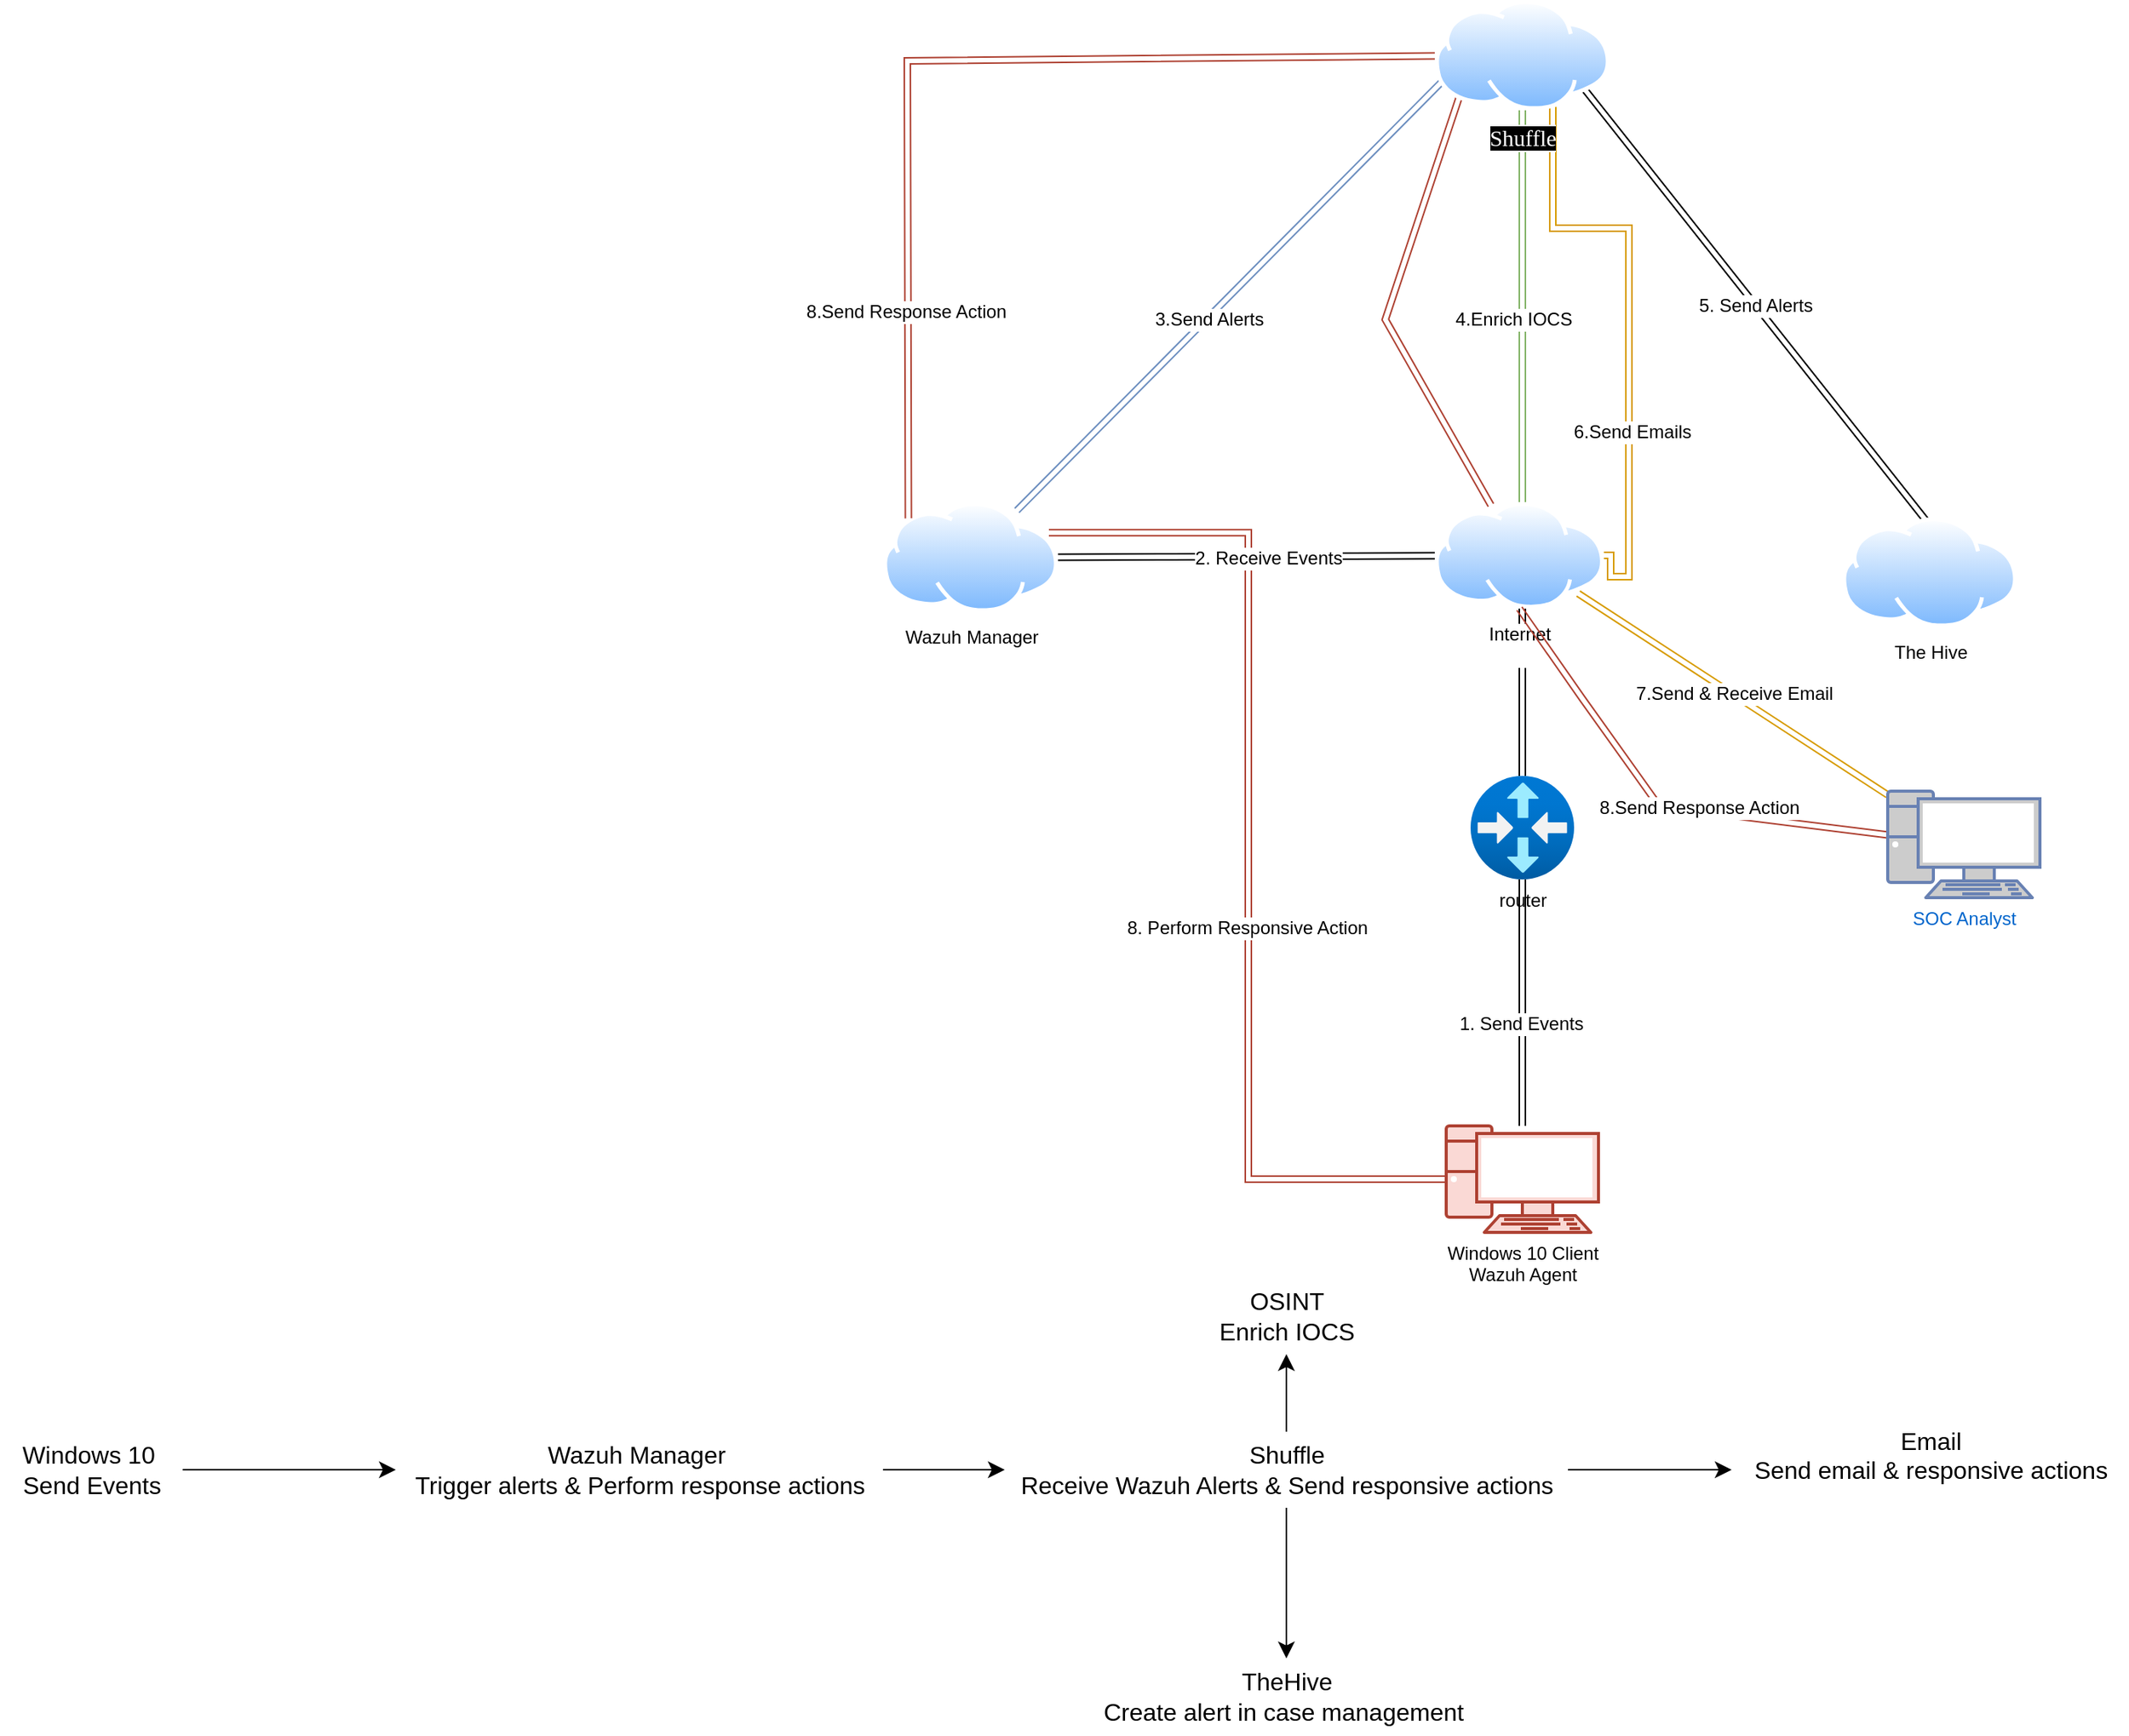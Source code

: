 <mxfile version="24.9.1">
  <diagram name="Page-1" id="bsOLxiMiNHzvZktkI300">
    <mxGraphModel dx="3235" dy="1943" grid="1" gridSize="10" guides="1" tooltips="1" connect="1" arrows="1" fold="1" page="1" pageScale="1" pageWidth="850" pageHeight="1100" math="0" shadow="0">
      <root>
        <mxCell id="0" />
        <mxCell id="1" parent="0" />
        <mxCell id="K7ECoLbRDUBTK7f3nJPs-22" style="edgeStyle=orthogonalEdgeStyle;rounded=0;orthogonalLoop=1;jettySize=auto;html=1;entryX=1;entryY=0.25;entryDx=0;entryDy=0;fontSize=12;shape=link;fillColor=#fad9d5;strokeColor=#ae4132;" edge="1" parent="1" source="rfiSgZxfOolpitJeeGe8-1" target="rfiSgZxfOolpitJeeGe8-5">
          <mxGeometry relative="1" as="geometry">
            <Array as="points">
              <mxPoint x="230" y="795" />
              <mxPoint x="230" y="371" />
            </Array>
          </mxGeometry>
        </mxCell>
        <mxCell id="K7ECoLbRDUBTK7f3nJPs-23" value="8. Perform Responsive Action" style="edgeLabel;html=1;align=center;verticalAlign=middle;resizable=0;points=[];fontSize=12;" vertex="1" connectable="0" parent="K7ECoLbRDUBTK7f3nJPs-22">
          <mxGeometry x="-0.14" y="1" relative="1" as="geometry">
            <mxPoint as="offset" />
          </mxGeometry>
        </mxCell>
        <mxCell id="rfiSgZxfOolpitJeeGe8-1" value="Windows 10 Client&lt;div&gt;Wazuh Agent&lt;/div&gt;&lt;div&gt;&lt;br&gt;&lt;/div&gt;" style="verticalAlign=top;verticalLabelPosition=bottom;labelPosition=center;align=center;html=1;outlineConnect=0;fillColor=#fad9d5;strokeColor=#ae4132;gradientDirection=north;strokeWidth=2;shape=mxgraph.networks.pc;" parent="1" vertex="1">
          <mxGeometry x="360" y="760" width="100" height="70" as="geometry" />
        </mxCell>
        <mxCell id="K7ECoLbRDUBTK7f3nJPs-1" value="" style="edgeStyle=orthogonalEdgeStyle;rounded=0;orthogonalLoop=1;jettySize=auto;html=1;fontSize=12;shape=link;" edge="1" parent="1" source="rfiSgZxfOolpitJeeGe8-2" target="rfiSgZxfOolpitJeeGe8-3">
          <mxGeometry relative="1" as="geometry">
            <Array as="points">
              <mxPoint x="410" y="470" />
              <mxPoint x="410" y="470" />
            </Array>
          </mxGeometry>
        </mxCell>
        <mxCell id="rfiSgZxfOolpitJeeGe8-2" value="router&lt;div&gt;&lt;br&gt;&lt;/div&gt;" style="image;aspect=fixed;html=1;points=[];align=center;fontSize=12;image=img/lib/azure2/networking/Virtual_Router.svg;" parent="1" vertex="1">
          <mxGeometry x="376" y="530" width="68" height="68" as="geometry" />
        </mxCell>
        <mxCell id="K7ECoLbRDUBTK7f3nJPs-2" style="edgeStyle=none;curved=1;rounded=0;orthogonalLoop=1;jettySize=auto;html=1;fontSize=12;shape=link;" edge="1" parent="1" source="rfiSgZxfOolpitJeeGe8-3" target="rfiSgZxfOolpitJeeGe8-5">
          <mxGeometry relative="1" as="geometry">
            <mxPoint x="303.186" y="373.94" as="sourcePoint" />
            <mxPoint x="80.0" y="378.518" as="targetPoint" />
            <Array as="points">
              <mxPoint x="180" y="386" />
            </Array>
          </mxGeometry>
        </mxCell>
        <mxCell id="K7ECoLbRDUBTK7f3nJPs-3" value="2. Receive Events" style="edgeLabel;html=1;align=center;verticalAlign=middle;resizable=0;points=[];fontSize=12;" vertex="1" connectable="0" parent="K7ECoLbRDUBTK7f3nJPs-2">
          <mxGeometry x="-0.111" y="1" relative="1" as="geometry">
            <mxPoint as="offset" />
          </mxGeometry>
        </mxCell>
        <mxCell id="K7ECoLbRDUBTK7f3nJPs-6" style="edgeStyle=orthogonalEdgeStyle;rounded=0;orthogonalLoop=1;jettySize=auto;html=1;entryX=0.5;entryY=1;entryDx=0;entryDy=0;fontSize=12;shape=link;fillColor=#d5e8d4;strokeColor=#82b366;" edge="1" parent="1" source="rfiSgZxfOolpitJeeGe8-3" target="rfiSgZxfOolpitJeeGe8-6">
          <mxGeometry relative="1" as="geometry">
            <Array as="points">
              <mxPoint x="410" y="230" />
              <mxPoint x="410" y="230" />
            </Array>
          </mxGeometry>
        </mxCell>
        <mxCell id="K7ECoLbRDUBTK7f3nJPs-10" value="4.Enrich IOCS" style="edgeLabel;html=1;align=center;verticalAlign=middle;resizable=0;points=[];fontSize=12;" vertex="1" connectable="0" parent="K7ECoLbRDUBTK7f3nJPs-6">
          <mxGeometry x="-0.065" y="5" relative="1" as="geometry">
            <mxPoint x="-1" as="offset" />
          </mxGeometry>
        </mxCell>
        <mxCell id="K7ECoLbRDUBTK7f3nJPs-15" value="7.Send &amp;amp; Receive Email" style="edgeStyle=none;curved=1;rounded=0;orthogonalLoop=1;jettySize=auto;html=1;fontSize=12;fillColor=#ffe6cc;strokeColor=#d79b00;shape=link;" edge="1" parent="1" source="rfiSgZxfOolpitJeeGe8-3" target="rfiSgZxfOolpitJeeGe8-10">
          <mxGeometry relative="1" as="geometry" />
        </mxCell>
        <mxCell id="K7ECoLbRDUBTK7f3nJPs-19" style="rounded=0;orthogonalLoop=1;jettySize=auto;html=1;entryX=0;entryY=1;entryDx=0;entryDy=0;fontSize=12;shape=link;fillColor=#fad9d5;strokeColor=#ae4132;" edge="1" parent="1" source="rfiSgZxfOolpitJeeGe8-3" target="rfiSgZxfOolpitJeeGe8-6">
          <mxGeometry relative="1" as="geometry">
            <Array as="points">
              <mxPoint x="320" y="230" />
            </Array>
          </mxGeometry>
        </mxCell>
        <mxCell id="rfiSgZxfOolpitJeeGe8-3" value="Internet&lt;div&gt;&lt;br&gt;&lt;/div&gt;" style="image;aspect=fixed;perimeter=ellipsePerimeter;html=1;align=center;shadow=0;dashed=0;spacingTop=3;image=img/lib/active_directory/internet_cloud.svg;" parent="1" vertex="1">
          <mxGeometry x="352.5" y="350" width="111.11" height="70" as="geometry" />
        </mxCell>
        <mxCell id="K7ECoLbRDUBTK7f3nJPs-11" style="rounded=0;orthogonalLoop=1;jettySize=auto;html=1;fontSize=12;shape=link;" edge="1" parent="1">
          <mxGeometry relative="1" as="geometry">
            <mxPoint x="676.5" y="363.8" as="sourcePoint" />
            <mxPoint x="444" y="70.0" as="targetPoint" />
          </mxGeometry>
        </mxCell>
        <mxCell id="K7ECoLbRDUBTK7f3nJPs-12" value="5. Send Alerts" style="edgeLabel;html=1;align=center;verticalAlign=middle;resizable=0;points=[];fontSize=12;" vertex="1" connectable="0" parent="K7ECoLbRDUBTK7f3nJPs-11">
          <mxGeometry x="-0.027" relative="1" as="geometry">
            <mxPoint as="offset" />
          </mxGeometry>
        </mxCell>
        <mxCell id="rfiSgZxfOolpitJeeGe8-4" value="&lt;div style=&quot;text-align: start;&quot;&gt;The Hive&lt;/div&gt;" style="image;aspect=fixed;perimeter=ellipsePerimeter;html=1;align=center;shadow=0;dashed=0;spacingTop=3;image=img/lib/active_directory/internet_cloud.svg;" parent="1" vertex="1">
          <mxGeometry x="620" y="360" width="115" height="72.45" as="geometry" />
        </mxCell>
        <mxCell id="K7ECoLbRDUBTK7f3nJPs-4" style="edgeStyle=none;curved=1;rounded=0;orthogonalLoop=1;jettySize=auto;html=1;entryX=0;entryY=0.75;entryDx=0;entryDy=0;fontSize=12;shape=link;fillColor=#dae8fc;strokeColor=#6c8ebf;" edge="1" parent="1" source="rfiSgZxfOolpitJeeGe8-5" target="rfiSgZxfOolpitJeeGe8-6">
          <mxGeometry relative="1" as="geometry" />
        </mxCell>
        <mxCell id="K7ECoLbRDUBTK7f3nJPs-8" value="3.Send Alerts" style="edgeLabel;html=1;align=center;verticalAlign=middle;resizable=0;points=[];fontSize=12;" vertex="1" connectable="0" parent="K7ECoLbRDUBTK7f3nJPs-4">
          <mxGeometry x="-0.109" y="-1" relative="1" as="geometry">
            <mxPoint as="offset" />
          </mxGeometry>
        </mxCell>
        <mxCell id="rfiSgZxfOolpitJeeGe8-5" value="&lt;div style=&quot;text-align: start;&quot;&gt;Wazuh Manager&lt;/div&gt;&lt;div style=&quot;text-align: start;&quot;&gt;&lt;br&gt;&lt;/div&gt;" style="image;aspect=fixed;perimeter=ellipsePerimeter;html=1;align=center;shadow=0;dashed=0;spacingTop=3;image=img/lib/active_directory/internet_cloud.svg;" parent="1" vertex="1">
          <mxGeometry x="-10" y="350" width="115" height="72.45" as="geometry" />
        </mxCell>
        <mxCell id="K7ECoLbRDUBTK7f3nJPs-13" style="edgeStyle=orthogonalEdgeStyle;rounded=0;orthogonalLoop=1;jettySize=auto;html=1;fontSize=12;shape=link;fillColor=#ffe6cc;strokeColor=#d79b00;entryX=1;entryY=0.5;entryDx=0;entryDy=0;" edge="1" parent="1" source="rfiSgZxfOolpitJeeGe8-6" target="rfiSgZxfOolpitJeeGe8-3">
          <mxGeometry relative="1" as="geometry">
            <mxPoint x="460" y="10" as="sourcePoint" />
            <mxPoint x="425" y="398.6" as="targetPoint" />
            <Array as="points">
              <mxPoint x="430" y="170" />
              <mxPoint x="480" y="170" />
              <mxPoint x="480" y="399" />
              <mxPoint x="468" y="399" />
            </Array>
          </mxGeometry>
        </mxCell>
        <mxCell id="K7ECoLbRDUBTK7f3nJPs-14" value="6.Send Emails" style="edgeLabel;html=1;align=center;verticalAlign=middle;resizable=0;points=[];fontSize=12;" vertex="1" connectable="0" parent="K7ECoLbRDUBTK7f3nJPs-13">
          <mxGeometry x="0.354" y="2" relative="1" as="geometry">
            <mxPoint as="offset" />
          </mxGeometry>
        </mxCell>
        <mxCell id="K7ECoLbRDUBTK7f3nJPs-20" style="edgeStyle=none;curved=1;rounded=0;orthogonalLoop=1;jettySize=auto;html=1;entryX=0;entryY=0;entryDx=0;entryDy=0;fontSize=12;shape=link;fillColor=#fad9d5;strokeColor=#ae4132;" edge="1" parent="1" source="rfiSgZxfOolpitJeeGe8-6" target="rfiSgZxfOolpitJeeGe8-5">
          <mxGeometry relative="1" as="geometry">
            <Array as="points">
              <mxPoint x="6" y="60" />
            </Array>
          </mxGeometry>
        </mxCell>
        <mxCell id="K7ECoLbRDUBTK7f3nJPs-21" value="8.Send Response Action" style="edgeLabel;html=1;align=center;verticalAlign=middle;resizable=0;points=[];fontSize=12;" vertex="1" connectable="0" parent="K7ECoLbRDUBTK7f3nJPs-20">
          <mxGeometry x="0.577" y="-2" relative="1" as="geometry">
            <mxPoint y="1" as="offset" />
          </mxGeometry>
        </mxCell>
        <mxCell id="rfiSgZxfOolpitJeeGe8-6" value="&lt;div style=&quot;text-align: start;&quot;&gt;&lt;font face=&quot;Times&quot; color=&quot;#ffffff&quot;&gt;&lt;span style=&quot;font-size: 15px; white-space: pre-wrap; background-color: rgb(0, 0, 0);&quot;&gt;Shuffle&lt;/span&gt;&lt;/font&gt;&lt;/div&gt;" style="image;aspect=fixed;perimeter=ellipsePerimeter;html=1;align=center;shadow=0;dashed=0;spacingTop=3;image=img/lib/active_directory/internet_cloud.svg;" parent="1" vertex="1">
          <mxGeometry x="352.5" y="20" width="115" height="72.45" as="geometry" />
        </mxCell>
        <mxCell id="K7ECoLbRDUBTK7f3nJPs-17" style="edgeStyle=none;curved=1;rounded=0;orthogonalLoop=1;jettySize=auto;html=1;entryX=0.5;entryY=1;entryDx=0;entryDy=0;fontSize=12;shape=link;fillColor=#fad9d5;strokeColor=#ae4132;" edge="1" parent="1" source="rfiSgZxfOolpitJeeGe8-10" target="rfiSgZxfOolpitJeeGe8-3">
          <mxGeometry relative="1" as="geometry">
            <Array as="points">
              <mxPoint x="500" y="550" />
              <mxPoint x="450" y="480" />
            </Array>
          </mxGeometry>
        </mxCell>
        <mxCell id="K7ECoLbRDUBTK7f3nJPs-18" value="8.Send Response Action" style="edgeLabel;html=1;align=center;verticalAlign=middle;resizable=0;points=[];fontSize=12;" vertex="1" connectable="0" parent="K7ECoLbRDUBTK7f3nJPs-17">
          <mxGeometry x="-0.199" y="-3" relative="1" as="geometry">
            <mxPoint x="-1" as="offset" />
          </mxGeometry>
        </mxCell>
        <mxCell id="rfiSgZxfOolpitJeeGe8-10" value="SOC Analyst&lt;div&gt;&lt;br&gt;&lt;/div&gt;" style="fontColor=#0066CC;verticalAlign=top;verticalLabelPosition=bottom;labelPosition=center;align=center;html=1;outlineConnect=0;fillColor=#CCCCCC;strokeColor=#6881B3;gradientColor=none;gradientDirection=north;strokeWidth=2;shape=mxgraph.networks.pc;" parent="1" vertex="1">
          <mxGeometry x="650" y="540" width="100" height="70" as="geometry" />
        </mxCell>
        <mxCell id="rfiSgZxfOolpitJeeGe8-14" value="" style="endArrow=classic;startArrow=classic;html=1;rounded=0;shape=link;" parent="1" source="rfiSgZxfOolpitJeeGe8-1" target="rfiSgZxfOolpitJeeGe8-2" edge="1">
          <mxGeometry width="50" height="50" relative="1" as="geometry">
            <mxPoint x="-10" y="840" as="sourcePoint" />
            <mxPoint x="40" y="790" as="targetPoint" />
          </mxGeometry>
        </mxCell>
        <mxCell id="K7ECoLbRDUBTK7f3nJPs-5" value="1. Send Events" style="edgeLabel;html=1;align=center;verticalAlign=middle;resizable=0;points=[];fontSize=12;" vertex="1" connectable="0" parent="rfiSgZxfOolpitJeeGe8-14">
          <mxGeometry x="-0.169" y="1" relative="1" as="geometry">
            <mxPoint as="offset" />
          </mxGeometry>
        </mxCell>
        <mxCell id="K7ECoLbRDUBTK7f3nJPs-30" value="" style="edgeStyle=none;curved=1;rounded=0;orthogonalLoop=1;jettySize=auto;html=1;fontSize=12;startSize=8;endSize=8;" edge="1" parent="1" source="K7ECoLbRDUBTK7f3nJPs-24" target="K7ECoLbRDUBTK7f3nJPs-25">
          <mxGeometry relative="1" as="geometry" />
        </mxCell>
        <mxCell id="K7ECoLbRDUBTK7f3nJPs-24" value="Windows 10&amp;nbsp;&lt;div&gt;Send Events&lt;/div&gt;" style="text;html=1;align=center;verticalAlign=middle;resizable=0;points=[];autosize=1;strokeColor=none;fillColor=none;fontSize=16;" vertex="1" parent="1">
          <mxGeometry x="-590" y="961" width="120" height="50" as="geometry" />
        </mxCell>
        <mxCell id="K7ECoLbRDUBTK7f3nJPs-31" value="" style="edgeStyle=none;curved=1;rounded=0;orthogonalLoop=1;jettySize=auto;html=1;fontSize=12;startSize=8;endSize=8;" edge="1" parent="1" source="K7ECoLbRDUBTK7f3nJPs-25" target="K7ECoLbRDUBTK7f3nJPs-26">
          <mxGeometry relative="1" as="geometry" />
        </mxCell>
        <mxCell id="K7ECoLbRDUBTK7f3nJPs-25" value="Wazuh Manager&amp;nbsp;&lt;div&gt;Trigger alerts &amp;amp; Perform response actions&lt;/div&gt;" style="text;html=1;align=center;verticalAlign=middle;resizable=0;points=[];autosize=1;strokeColor=none;fillColor=none;fontSize=16;" vertex="1" parent="1">
          <mxGeometry x="-330" y="961" width="320" height="50" as="geometry" />
        </mxCell>
        <mxCell id="K7ECoLbRDUBTK7f3nJPs-32" value="" style="edgeStyle=none;curved=1;rounded=0;orthogonalLoop=1;jettySize=auto;html=1;fontSize=12;startSize=8;endSize=8;" edge="1" parent="1" source="K7ECoLbRDUBTK7f3nJPs-26" target="K7ECoLbRDUBTK7f3nJPs-29">
          <mxGeometry relative="1" as="geometry" />
        </mxCell>
        <mxCell id="K7ECoLbRDUBTK7f3nJPs-36" style="edgeStyle=none;curved=1;rounded=0;orthogonalLoop=1;jettySize=auto;html=1;fontSize=12;startSize=8;endSize=8;" edge="1" parent="1" source="K7ECoLbRDUBTK7f3nJPs-26" target="K7ECoLbRDUBTK7f3nJPs-28">
          <mxGeometry relative="1" as="geometry" />
        </mxCell>
        <mxCell id="K7ECoLbRDUBTK7f3nJPs-37" style="edgeStyle=none;curved=1;rounded=0;orthogonalLoop=1;jettySize=auto;html=1;fontSize=12;startSize=8;endSize=8;" edge="1" parent="1" source="K7ECoLbRDUBTK7f3nJPs-26" target="K7ECoLbRDUBTK7f3nJPs-27">
          <mxGeometry relative="1" as="geometry" />
        </mxCell>
        <mxCell id="K7ECoLbRDUBTK7f3nJPs-26" value="Shuffle&lt;div&gt;Receive Wazuh Alerts &amp;amp; Send responsive actions&lt;/div&gt;" style="text;html=1;align=center;verticalAlign=middle;resizable=0;points=[];autosize=1;strokeColor=none;fillColor=none;fontSize=16;" vertex="1" parent="1">
          <mxGeometry x="70" y="961" width="370" height="50" as="geometry" />
        </mxCell>
        <mxCell id="K7ECoLbRDUBTK7f3nJPs-27" value="Email&lt;div&gt;Send email &amp;amp; responsive actions&lt;/div&gt;&lt;div&gt;&lt;br&gt;&lt;/div&gt;" style="text;html=1;align=center;verticalAlign=middle;resizable=0;points=[];autosize=1;strokeColor=none;fillColor=none;fontSize=16;" vertex="1" parent="1">
          <mxGeometry x="547.5" y="951" width="260" height="70" as="geometry" />
        </mxCell>
        <mxCell id="K7ECoLbRDUBTK7f3nJPs-28" value="TheHive&lt;div&gt;Create alert in case management&amp;nbsp;&lt;/div&gt;" style="text;html=1;align=center;verticalAlign=middle;resizable=0;points=[];autosize=1;strokeColor=none;fillColor=none;fontSize=16;" vertex="1" parent="1">
          <mxGeometry x="125" y="1110" width="260" height="50" as="geometry" />
        </mxCell>
        <mxCell id="K7ECoLbRDUBTK7f3nJPs-29" value="OSINT&lt;div&gt;Enrich IOCS&lt;/div&gt;" style="text;html=1;align=center;verticalAlign=middle;resizable=0;points=[];autosize=1;strokeColor=none;fillColor=none;fontSize=16;" vertex="1" parent="1">
          <mxGeometry x="200" y="860" width="110" height="50" as="geometry" />
        </mxCell>
      </root>
    </mxGraphModel>
  </diagram>
</mxfile>
